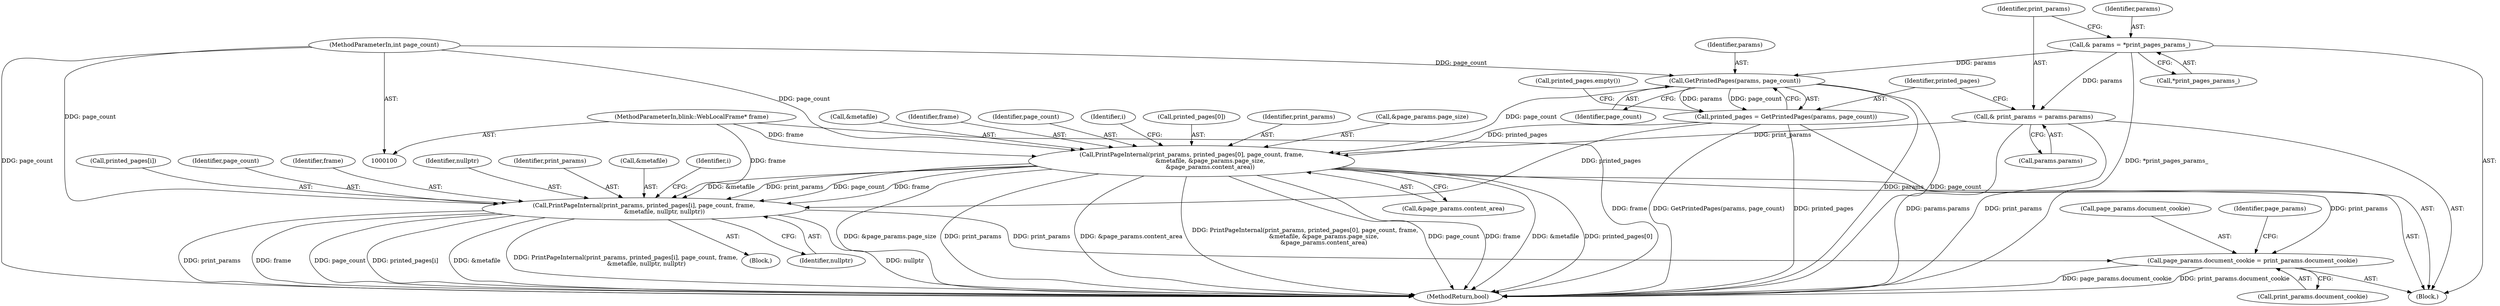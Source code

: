 digraph "0_Chrome_673ce95d481ea9368c4d4d43ac756ba1d6d9e608_3@pointer" {
"1000157" [label="(Call,PrintPageInternal(print_params, printed_pages[i], page_count, frame,\n                      &metafile, nullptr, nullptr))"];
"1000129" [label="(Call,PrintPageInternal(print_params, printed_pages[0], page_count, frame,\n                    &metafile, &page_params.page_size,\n                    &page_params.content_area))"];
"1000110" [label="(Call,& print_params = params.params)"];
"1000105" [label="(Call,& params = *print_pages_params_)"];
"1000116" [label="(Call,printed_pages = GetPrintedPages(params, page_count))"];
"1000118" [label="(Call,GetPrintedPages(params, page_count))"];
"1000102" [label="(MethodParameterIn,int page_count)"];
"1000101" [label="(MethodParameterIn,blink::WebLocalFrame* frame)"];
"1000186" [label="(Call,page_params.document_cookie = print_params.document_cookie)"];
"1000159" [label="(Call,printed_pages[i])"];
"1000156" [label="(Block,)"];
"1000110" [label="(Call,& print_params = params.params)"];
"1000162" [label="(Identifier,page_count)"];
"1000111" [label="(Identifier,print_params)"];
"1000112" [label="(Call,params.params)"];
"1000163" [label="(Identifier,frame)"];
"1000190" [label="(Call,print_params.document_cookie)"];
"1000116" [label="(Call,printed_pages = GetPrintedPages(params, page_count))"];
"1000117" [label="(Identifier,printed_pages)"];
"1000166" [label="(Identifier,nullptr)"];
"1000149" [label="(Identifier,i)"];
"1000187" [label="(Call,page_params.document_cookie)"];
"1000120" [label="(Identifier,page_count)"];
"1000131" [label="(Call,printed_pages[0])"];
"1000103" [label="(Block,)"];
"1000102" [label="(MethodParameterIn,int page_count)"];
"1000157" [label="(Call,PrintPageInternal(print_params, printed_pages[i], page_count, frame,\n                      &metafile, nullptr, nullptr))"];
"1000203" [label="(MethodReturn,bool)"];
"1000158" [label="(Identifier,print_params)"];
"1000195" [label="(Identifier,page_params)"];
"1000107" [label="(Call,*print_pages_params_)"];
"1000164" [label="(Call,&metafile)"];
"1000130" [label="(Identifier,print_params)"];
"1000129" [label="(Call,PrintPageInternal(print_params, printed_pages[0], page_count, frame,\n                    &metafile, &page_params.page_size,\n                    &page_params.content_area))"];
"1000119" [label="(Identifier,params)"];
"1000101" [label="(MethodParameterIn,blink::WebLocalFrame* frame)"];
"1000138" [label="(Call,&page_params.page_size)"];
"1000167" [label="(Identifier,nullptr)"];
"1000136" [label="(Call,&metafile)"];
"1000106" [label="(Identifier,params)"];
"1000105" [label="(Call,& params = *print_pages_params_)"];
"1000155" [label="(Identifier,i)"];
"1000142" [label="(Call,&page_params.content_area)"];
"1000118" [label="(Call,GetPrintedPages(params, page_count))"];
"1000186" [label="(Call,page_params.document_cookie = print_params.document_cookie)"];
"1000135" [label="(Identifier,frame)"];
"1000122" [label="(Call,printed_pages.empty())"];
"1000134" [label="(Identifier,page_count)"];
"1000157" -> "1000156"  [label="AST: "];
"1000157" -> "1000167"  [label="CFG: "];
"1000158" -> "1000157"  [label="AST: "];
"1000159" -> "1000157"  [label="AST: "];
"1000162" -> "1000157"  [label="AST: "];
"1000163" -> "1000157"  [label="AST: "];
"1000164" -> "1000157"  [label="AST: "];
"1000166" -> "1000157"  [label="AST: "];
"1000167" -> "1000157"  [label="AST: "];
"1000155" -> "1000157"  [label="CFG: "];
"1000157" -> "1000203"  [label="DDG: printed_pages[i]"];
"1000157" -> "1000203"  [label="DDG: &metafile"];
"1000157" -> "1000203"  [label="DDG: PrintPageInternal(print_params, printed_pages[i], page_count, frame,\n                      &metafile, nullptr, nullptr)"];
"1000157" -> "1000203"  [label="DDG: nullptr"];
"1000157" -> "1000203"  [label="DDG: print_params"];
"1000157" -> "1000203"  [label="DDG: frame"];
"1000157" -> "1000203"  [label="DDG: page_count"];
"1000129" -> "1000157"  [label="DDG: print_params"];
"1000129" -> "1000157"  [label="DDG: page_count"];
"1000129" -> "1000157"  [label="DDG: frame"];
"1000129" -> "1000157"  [label="DDG: &metafile"];
"1000116" -> "1000157"  [label="DDG: printed_pages"];
"1000102" -> "1000157"  [label="DDG: page_count"];
"1000101" -> "1000157"  [label="DDG: frame"];
"1000157" -> "1000186"  [label="DDG: print_params"];
"1000129" -> "1000103"  [label="AST: "];
"1000129" -> "1000142"  [label="CFG: "];
"1000130" -> "1000129"  [label="AST: "];
"1000131" -> "1000129"  [label="AST: "];
"1000134" -> "1000129"  [label="AST: "];
"1000135" -> "1000129"  [label="AST: "];
"1000136" -> "1000129"  [label="AST: "];
"1000138" -> "1000129"  [label="AST: "];
"1000142" -> "1000129"  [label="AST: "];
"1000149" -> "1000129"  [label="CFG: "];
"1000129" -> "1000203"  [label="DDG: &page_params.page_size"];
"1000129" -> "1000203"  [label="DDG: print_params"];
"1000129" -> "1000203"  [label="DDG: &page_params.content_area"];
"1000129" -> "1000203"  [label="DDG: PrintPageInternal(print_params, printed_pages[0], page_count, frame,\n                    &metafile, &page_params.page_size,\n                    &page_params.content_area)"];
"1000129" -> "1000203"  [label="DDG: page_count"];
"1000129" -> "1000203"  [label="DDG: frame"];
"1000129" -> "1000203"  [label="DDG: &metafile"];
"1000129" -> "1000203"  [label="DDG: printed_pages[0]"];
"1000110" -> "1000129"  [label="DDG: print_params"];
"1000116" -> "1000129"  [label="DDG: printed_pages"];
"1000118" -> "1000129"  [label="DDG: page_count"];
"1000102" -> "1000129"  [label="DDG: page_count"];
"1000101" -> "1000129"  [label="DDG: frame"];
"1000129" -> "1000186"  [label="DDG: print_params"];
"1000110" -> "1000103"  [label="AST: "];
"1000110" -> "1000112"  [label="CFG: "];
"1000111" -> "1000110"  [label="AST: "];
"1000112" -> "1000110"  [label="AST: "];
"1000117" -> "1000110"  [label="CFG: "];
"1000110" -> "1000203"  [label="DDG: params.params"];
"1000110" -> "1000203"  [label="DDG: print_params"];
"1000105" -> "1000110"  [label="DDG: params"];
"1000105" -> "1000103"  [label="AST: "];
"1000105" -> "1000107"  [label="CFG: "];
"1000106" -> "1000105"  [label="AST: "];
"1000107" -> "1000105"  [label="AST: "];
"1000111" -> "1000105"  [label="CFG: "];
"1000105" -> "1000203"  [label="DDG: *print_pages_params_"];
"1000105" -> "1000118"  [label="DDG: params"];
"1000116" -> "1000103"  [label="AST: "];
"1000116" -> "1000118"  [label="CFG: "];
"1000117" -> "1000116"  [label="AST: "];
"1000118" -> "1000116"  [label="AST: "];
"1000122" -> "1000116"  [label="CFG: "];
"1000116" -> "1000203"  [label="DDG: GetPrintedPages(params, page_count)"];
"1000116" -> "1000203"  [label="DDG: printed_pages"];
"1000118" -> "1000116"  [label="DDG: params"];
"1000118" -> "1000116"  [label="DDG: page_count"];
"1000118" -> "1000120"  [label="CFG: "];
"1000119" -> "1000118"  [label="AST: "];
"1000120" -> "1000118"  [label="AST: "];
"1000118" -> "1000203"  [label="DDG: params"];
"1000118" -> "1000203"  [label="DDG: page_count"];
"1000102" -> "1000118"  [label="DDG: page_count"];
"1000102" -> "1000100"  [label="AST: "];
"1000102" -> "1000203"  [label="DDG: page_count"];
"1000101" -> "1000100"  [label="AST: "];
"1000101" -> "1000203"  [label="DDG: frame"];
"1000186" -> "1000103"  [label="AST: "];
"1000186" -> "1000190"  [label="CFG: "];
"1000187" -> "1000186"  [label="AST: "];
"1000190" -> "1000186"  [label="AST: "];
"1000195" -> "1000186"  [label="CFG: "];
"1000186" -> "1000203"  [label="DDG: page_params.document_cookie"];
"1000186" -> "1000203"  [label="DDG: print_params.document_cookie"];
}
